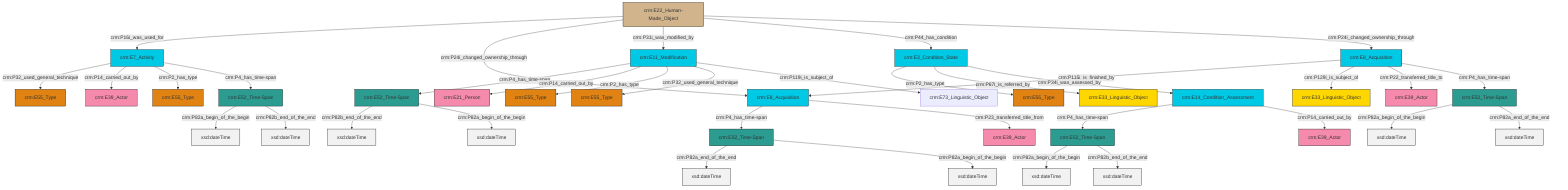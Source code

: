 graph TD
classDef Literal fill:#f2f2f2,stroke:#000000;
classDef CRM_Entity fill:#FFFFFF,stroke:#000000;
classDef Temporal_Entity fill:#00C9E6, stroke:#000000;
classDef Type fill:#E18312, stroke:#000000;
classDef Time-Span fill:#2C9C91, stroke:#000000;
classDef Appellation fill:#FFEB7F, stroke:#000000;
classDef Place fill:#008836, stroke:#000000;
classDef Persistent_Item fill:#B266B2, stroke:#000000;
classDef Conceptual_Object fill:#FFD700, stroke:#000000;
classDef Physical_Thing fill:#D2B48C, stroke:#000000;
classDef Actor fill:#f58aad, stroke:#000000;
classDef PC_Classes fill:#4ce600, stroke:#000000;
classDef Multi fill:#cccccc,stroke:#000000;

6["crm:E52_Time-Span"]:::Time-Span -->|crm:P82a_begin_of_the_begin| 7[xsd:dateTime]:::Literal
8["crm:E11_Modification"]:::Temporal_Entity -->|crm:P4_has_time-span| 0["crm:E52_Time-Span"]:::Time-Span
11["crm:E3_Condition_State"]:::Temporal_Entity -->|crm:P2_has_type| 12["crm:E55_Type"]:::Type
13["crm:E22_Human-Made_Object"]:::Physical_Thing -->|crm:P16i_was_used_for| 14["crm:E7_Activity"]:::Temporal_Entity
15["crm:E8_Acquisition"]:::Temporal_Entity -->|crm:P115i_is_finished_by| 16["crm:E8_Acquisition"]:::Temporal_Entity
14["crm:E7_Activity"]:::Temporal_Entity -->|crm:P32_used_general_technique| 18["crm:E55_Type"]:::Type
15["crm:E8_Acquisition"]:::Temporal_Entity -->|crm:P129i_is_subject_of| 20["crm:E33_Linguistic_Object"]:::Conceptual_Object
11["crm:E3_Condition_State"]:::Temporal_Entity -->|crm:P67i_is_referred_by| 21["crm:E33_Linguistic_Object"]:::Conceptual_Object
22["crm:E14_Condition_Assessment"]:::Temporal_Entity -->|crm:P4_has_time-span| 23["crm:E52_Time-Span"]:::Time-Span
0["crm:E52_Time-Span"]:::Time-Span -->|crm:P82b_end_of_the_end| 24[xsd:dateTime]:::Literal
11["crm:E3_Condition_State"]:::Temporal_Entity -->|crm:P34i_was_assessed_by| 22["crm:E14_Condition_Assessment"]:::Temporal_Entity
13["crm:E22_Human-Made_Object"]:::Physical_Thing -->|crm:P24i_changed_ownership_through| 16["crm:E8_Acquisition"]:::Temporal_Entity
8["crm:E11_Modification"]:::Temporal_Entity -->|crm:P14_carried_out_by| 28["crm:E21_Person"]:::Actor
22["crm:E14_Condition_Assessment"]:::Temporal_Entity -->|crm:P14_carried_out_by| 29["crm:E39_Actor"]:::Actor
8["crm:E11_Modification"]:::Temporal_Entity -->|crm:P2_has_type| 4["crm:E55_Type"]:::Type
13["crm:E22_Human-Made_Object"]:::Physical_Thing -->|crm:P31i_was_modified_by| 8["crm:E11_Modification"]:::Temporal_Entity
15["crm:E8_Acquisition"]:::Temporal_Entity -->|crm:P22_transferred_title_to| 30["crm:E39_Actor"]:::Actor
16["crm:E8_Acquisition"]:::Temporal_Entity -->|crm:P4_has_time-span| 2["crm:E52_Time-Span"]:::Time-Span
0["crm:E52_Time-Span"]:::Time-Span -->|crm:P82a_begin_of_the_begin| 34[xsd:dateTime]:::Literal
9["crm:E52_Time-Span"]:::Time-Span -->|crm:P82a_begin_of_the_begin| 35[xsd:dateTime]:::Literal
23["crm:E52_Time-Span"]:::Time-Span -->|crm:P82a_begin_of_the_begin| 36[xsd:dateTime]:::Literal
15["crm:E8_Acquisition"]:::Temporal_Entity -->|crm:P4_has_time-span| 9["crm:E52_Time-Span"]:::Time-Span
6["crm:E52_Time-Span"]:::Time-Span -->|crm:P82b_end_of_the_end| 43[xsd:dateTime]:::Literal
8["crm:E11_Modification"]:::Temporal_Entity -->|crm:P32_used_general_technique| 46["crm:E55_Type"]:::Type
8["crm:E11_Modification"]:::Temporal_Entity -->|crm:P119i_is_subject_of| 37["crm:E73_Linguistic_Object"]:::Default
14["crm:E7_Activity"]:::Temporal_Entity -->|crm:P14_carried_out_by| 44["crm:E39_Actor"]:::Actor
14["crm:E7_Activity"]:::Temporal_Entity -->|crm:P2_has_type| 25["crm:E55_Type"]:::Type
23["crm:E52_Time-Span"]:::Time-Span -->|crm:P82b_end_of_the_end| 48[xsd:dateTime]:::Literal
13["crm:E22_Human-Made_Object"]:::Physical_Thing -->|crm:P44_has_condition| 11["crm:E3_Condition_State"]:::Temporal_Entity
9["crm:E52_Time-Span"]:::Time-Span -->|crm:P82a_end_of_the_end| 52[xsd:dateTime]:::Literal
2["crm:E52_Time-Span"]:::Time-Span -->|crm:P82a_end_of_the_end| 53[xsd:dateTime]:::Literal
16["crm:E8_Acquisition"]:::Temporal_Entity -->|crm:P23_transferred_title_from| 50["crm:E39_Actor"]:::Actor
2["crm:E52_Time-Span"]:::Time-Span -->|crm:P82a_begin_of_the_begin| 55[xsd:dateTime]:::Literal
14["crm:E7_Activity"]:::Temporal_Entity -->|crm:P4_has_time-span| 6["crm:E52_Time-Span"]:::Time-Span
13["crm:E22_Human-Made_Object"]:::Physical_Thing -->|crm:P24i_changed_ownership_through| 15["crm:E8_Acquisition"]:::Temporal_Entity